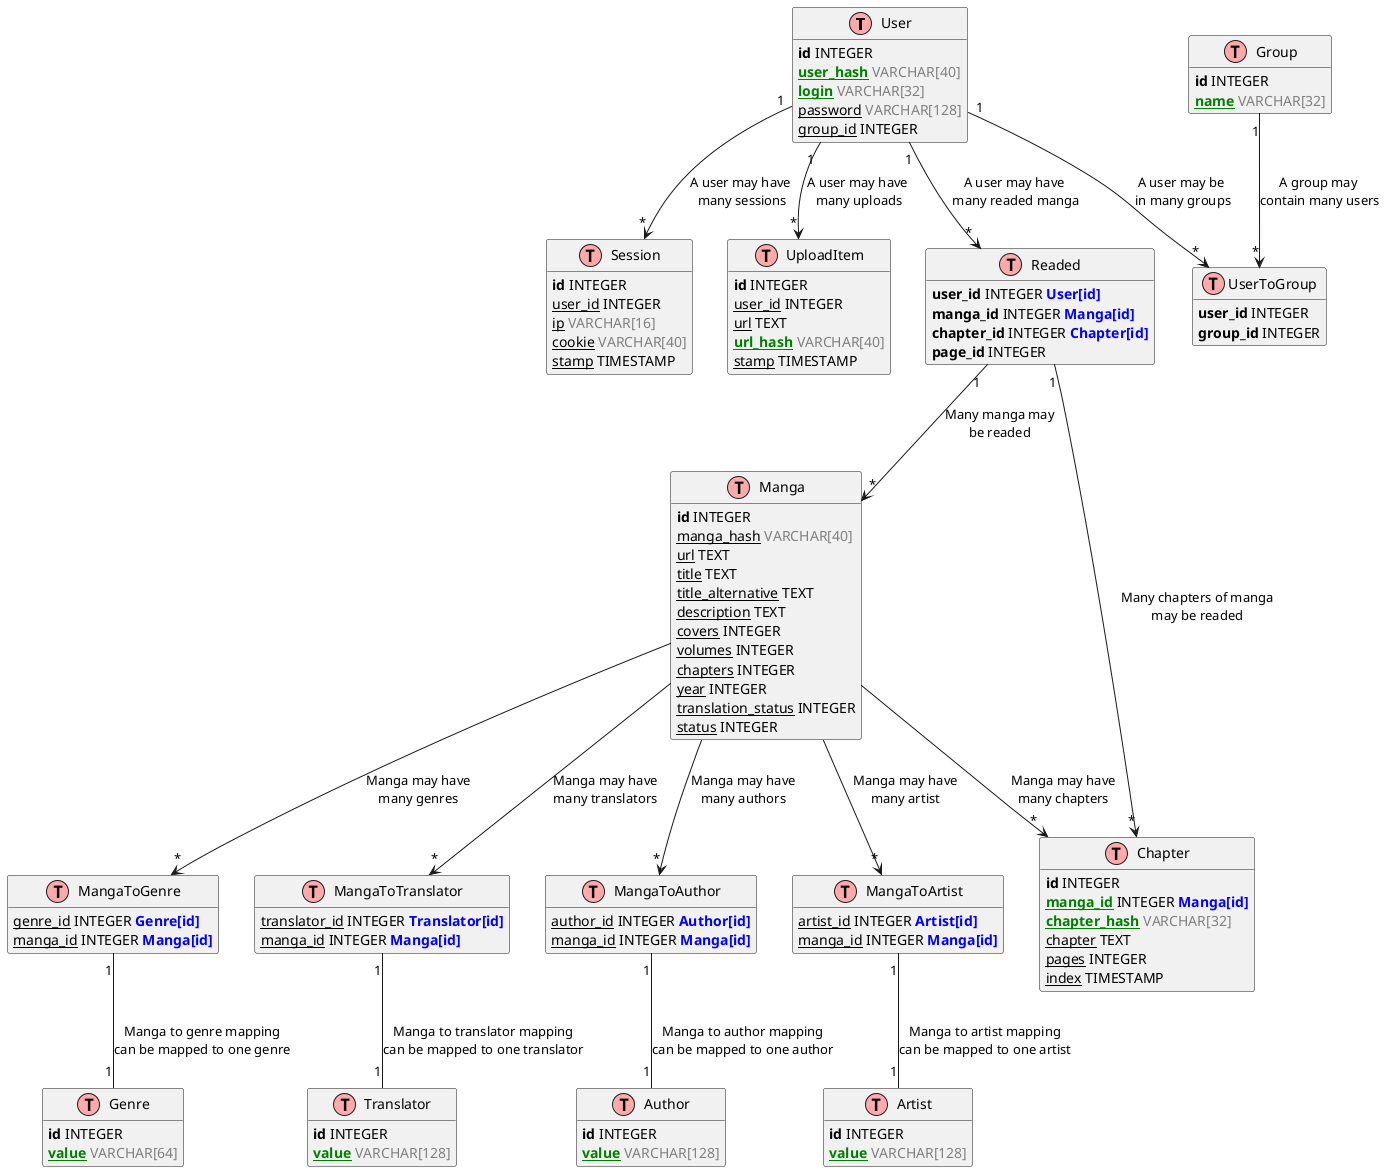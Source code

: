 @startuml

!define primary_key(x) <b>x</b>
!define foreign_key(x) <color:blue><b>x</b></color>
!define unique(x) <color:green><b>x</b></color>
!define not_null(x) <u>x</u>
!define VARCHAR(x) <color:gray>VARCHAR[x]</color>

!unquoted procedure Table(name,desc)
class name as "desc" << (T,#FFAAAA) >>
!endprocedure

hide methods
hide stereotypes

' entities

Table(User, "User") {
    primary_key(id) INTEGER
    not_null(unique(user_hash)) VARCHAR(40)
    not_null(unique(login)) VARCHAR(32)
    not_null(password) VARCHAR(128)
    not_null(group_id) INTEGER
}

Table(Group, "Group") {
    primary_key(id) INTEGER
    not_null(unique(name)) VARCHAR(32)
}

Table(UserToGroup, "UserToGroup") {
    primary_key(user_id) INTEGER
    primary_key(group_id) INTEGER
}

Table(Session, "Session") {
    primary_key(id) INTEGER
    not_null(user_id) INTEGER
    not_null(ip) VARCHAR(16)
    not_null(cookie) VARCHAR(40)
    not_null(stamp) TIMESTAMP
}

Table(UploadItem, "UploadItem") {
    primary_key(id) INTEGER
    not_null(user_id) INTEGER
    not_null(url) TEXT
    not_null(unique(url_hash)) VARCHAR(40)
    not_null(stamp) TIMESTAMP
}

Table(Readed, "Readed") {
    primary_key(user_id) INTEGER foreign_key(User[id])
    primary_key(manga_id) INTEGER foreign_key(Manga[id])
    primary_key(chapter_id) INTEGER foreign_key(Chapter[id])
    primary_key(page_id) INTEGER
}

Table(Manga, "Manga") {
    primary_key(id) INTEGER
    not_null(manga_hash) VARCHAR(40)
    not_null(url) TEXT
    not_null(title) TEXT
    not_null(title_alternative) TEXT
    not_null(description) TEXT
    not_null(covers) INTEGER
    not_null(volumes) INTEGER
    not_null(chapters) INTEGER
    not_null(year) INTEGER
    not_null(translation_status) INTEGER
    not_null(status) INTEGER
}

Table(Chapter, "Chapter") {
    primary_key(id) INTEGER
    not_null(unique(manga_id)) INTEGER foreign_key(Manga[id])
    not_null(unique(chapter_hash)) VARCHAR(32)
    not_null(chapter) TEXT
    not_null(pages) INTEGER
    not_null(index) TIMESTAMP
}

Table(Genre, "Genre") {
    primary_key(id) INTEGER
    not_null(unique(value)) VARCHAR(64)
}

Table(Translator, "Translator") {
    primary_key(id) INTEGER
    not_null(unique(value)) VARCHAR(128)
}

Table(Author, "Author") {
    primary_key(id) INTEGER
    not_null(unique(value)) VARCHAR(128)
}

Table(Artist, "Artist") {
    primary_key(id) INTEGER
    not_null(unique(value)) VARCHAR(128)
}


Table(MangaToGenre, "MangaToGenre") {
    not_null(genre_id) INTEGER foreign_key(Genre[id])
    not_null(manga_id) INTEGER foreign_key(Manga[id])
}

Table(MangaToTranslator, "MangaToTranslator") {
    not_null(translator_id) INTEGER foreign_key(Translator[id])
    not_null(manga_id) INTEGER foreign_key(Manga[id])
}

Table(MangaToAuthor, "MangaToAuthor") {
    not_null(author_id) INTEGER foreign_key(Author[id])
    not_null(manga_id) INTEGER foreign_key(Manga[id])
}

Table(MangaToArtist, "MangaToArtist") {
    not_null(artist_id) INTEGER foreign_key(Artist[id])
    not_null(manga_id) INTEGER foreign_key(Manga[id])
}


User "1" --> "*" Session : "A user may have\n many sessions"
User "1" --> "*" UserToGroup: "A user may be \nin many groups"
Group "1" --> "*" UserToGroup: "A group may \ncontain many users"
User "1" --> "*" UploadItem : "A user may have\n many uploads"

User "1" --> "*" Readed : "A user may have\n many readed manga"
Readed "1" --> "*" Manga : "Many manga may\nbe readed"
Readed "1" --> "*" Chapter : "Many chapters of manga\nmay be readed"


Manga --> "*" Chapter : "Manga may have\nmany chapters"
Manga --> "*" MangaToGenre : "Manga may have\nmany genres"
Manga --> "*" MangaToTranslator : "Manga may have\nmany translators"
Manga --> "*" MangaToAuthor : "Manga may have\nmany authors"
Manga --> "*" MangaToArtist : "Manga may have\nmany artist"

MangaToGenre "1" -- "1" Genre : "Manga to genre mapping\ncan be mapped to one genre"
MangaToTranslator "1" -- "1" Translator : "Manga to translator mapping\ncan be mapped to one translator"
MangaToAuthor "1" -- "1" Author : "Manga to author mapping\ncan be mapped to one author"
MangaToArtist "1" -- "1" Artist : "Manga to artist mapping\ncan be mapped to one artist"


@enduml